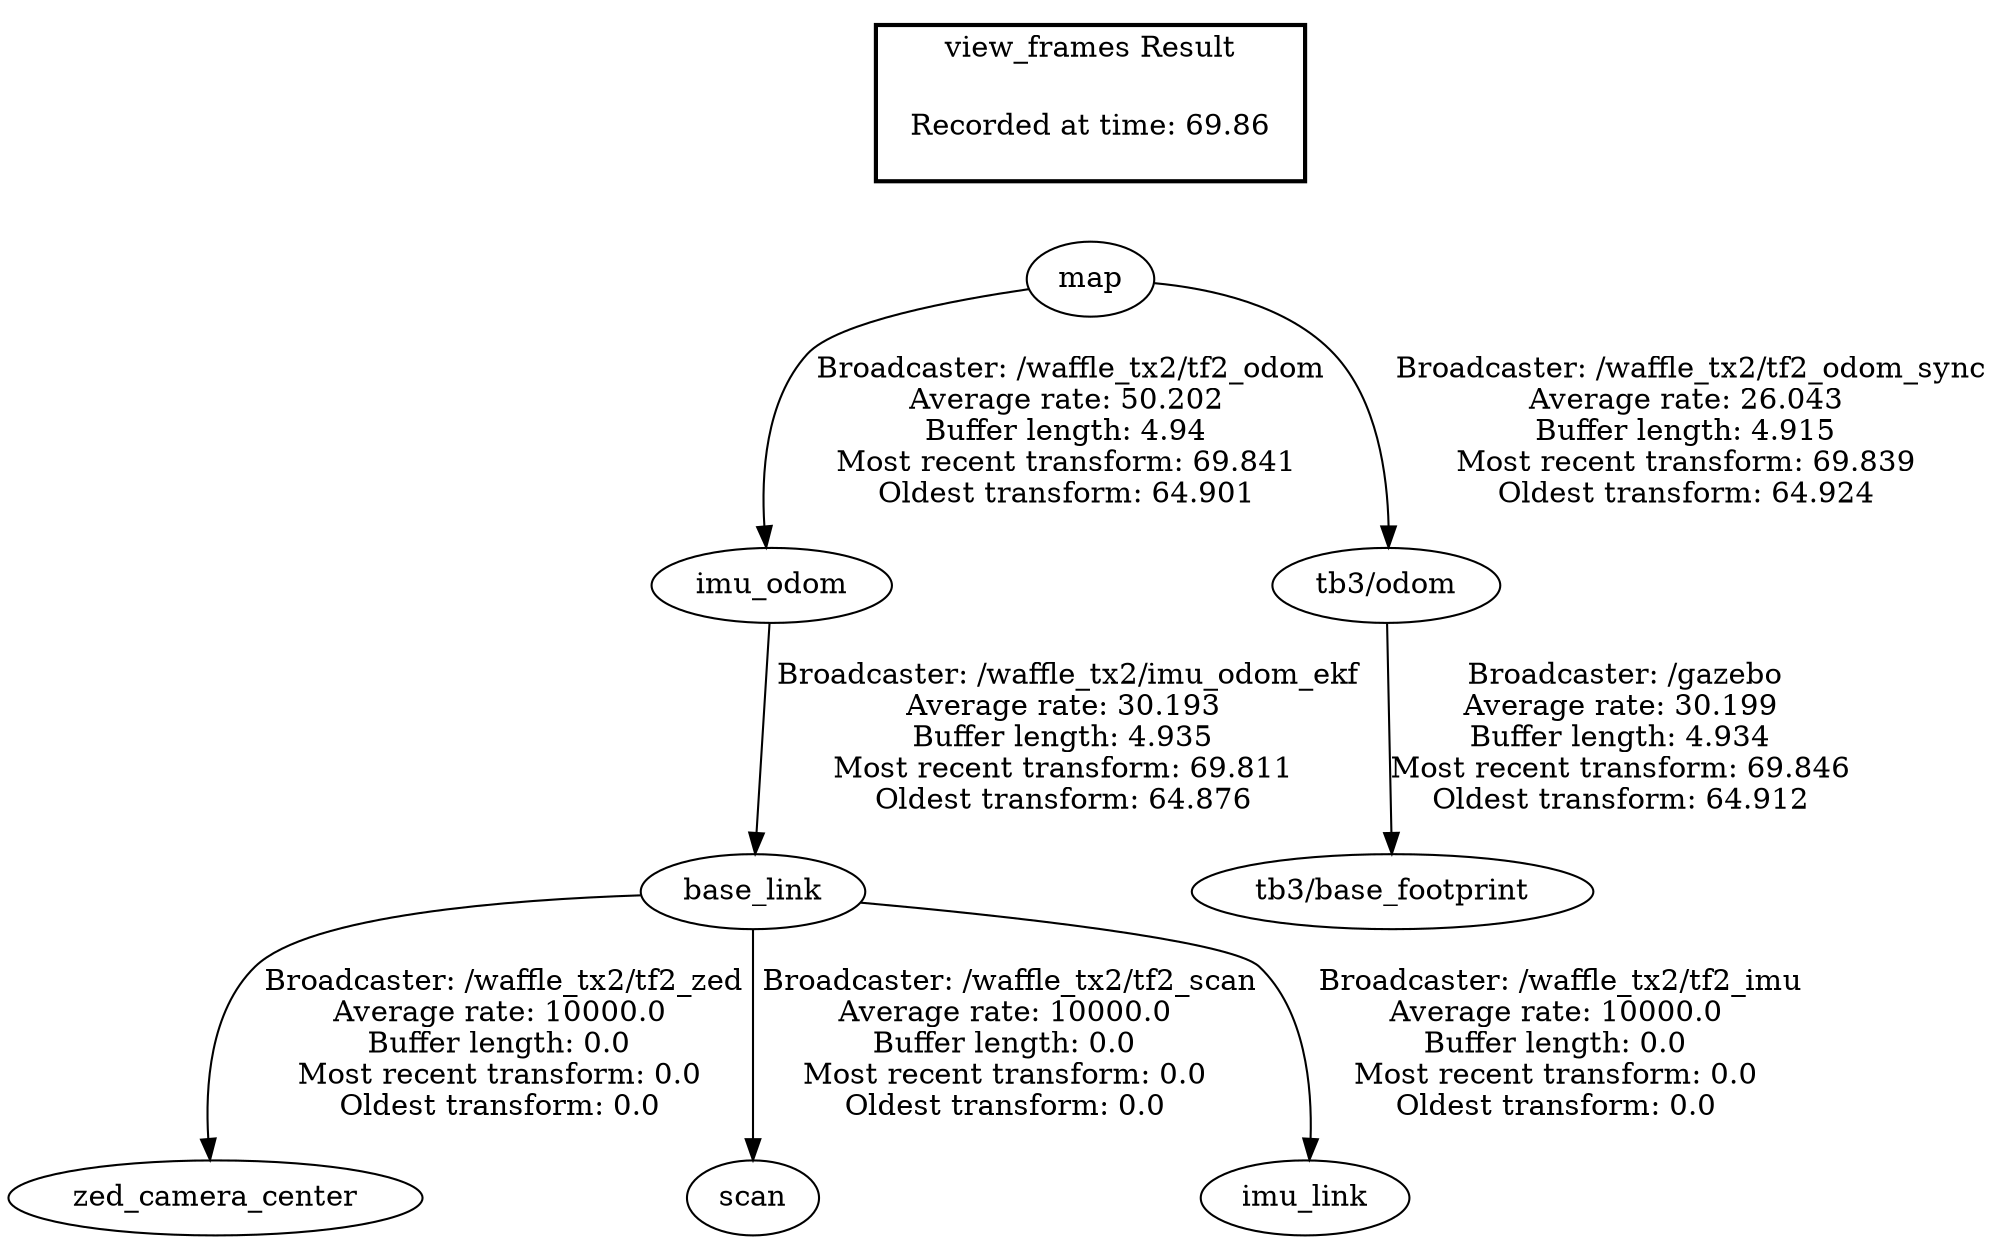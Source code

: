 digraph G {
"base_link" -> "zed_camera_center"[label=" Broadcaster: /waffle_tx2/tf2_zed\nAverage rate: 10000.0\nBuffer length: 0.0\nMost recent transform: 0.0\nOldest transform: 0.0\n"];
"map" -> "imu_odom"[label=" Broadcaster: /waffle_tx2/tf2_odom\nAverage rate: 50.202\nBuffer length: 4.94\nMost recent transform: 69.841\nOldest transform: 64.901\n"];
"tb3/odom" -> "tb3/base_footprint"[label=" Broadcaster: /gazebo\nAverage rate: 30.199\nBuffer length: 4.934\nMost recent transform: 69.846\nOldest transform: 64.912\n"];
"base_link" -> "scan"[label=" Broadcaster: /waffle_tx2/tf2_scan\nAverage rate: 10000.0\nBuffer length: 0.0\nMost recent transform: 0.0\nOldest transform: 0.0\n"];
"base_link" -> "imu_link"[label=" Broadcaster: /waffle_tx2/tf2_imu\nAverage rate: 10000.0\nBuffer length: 0.0\nMost recent transform: 0.0\nOldest transform: 0.0\n"];
"imu_odom" -> "base_link"[label=" Broadcaster: /waffle_tx2/imu_odom_ekf\nAverage rate: 30.193\nBuffer length: 4.935\nMost recent transform: 69.811\nOldest transform: 64.876\n"];
"map" -> "tb3/odom"[label=" Broadcaster: /waffle_tx2/tf2_odom_sync\nAverage rate: 26.043\nBuffer length: 4.915\nMost recent transform: 69.839\nOldest transform: 64.924\n"];
edge [style=invis];
 subgraph cluster_legend { style=bold; color=black; label ="view_frames Result";
"Recorded at time: 69.86"[ shape=plaintext ] ;
}->"map";
}